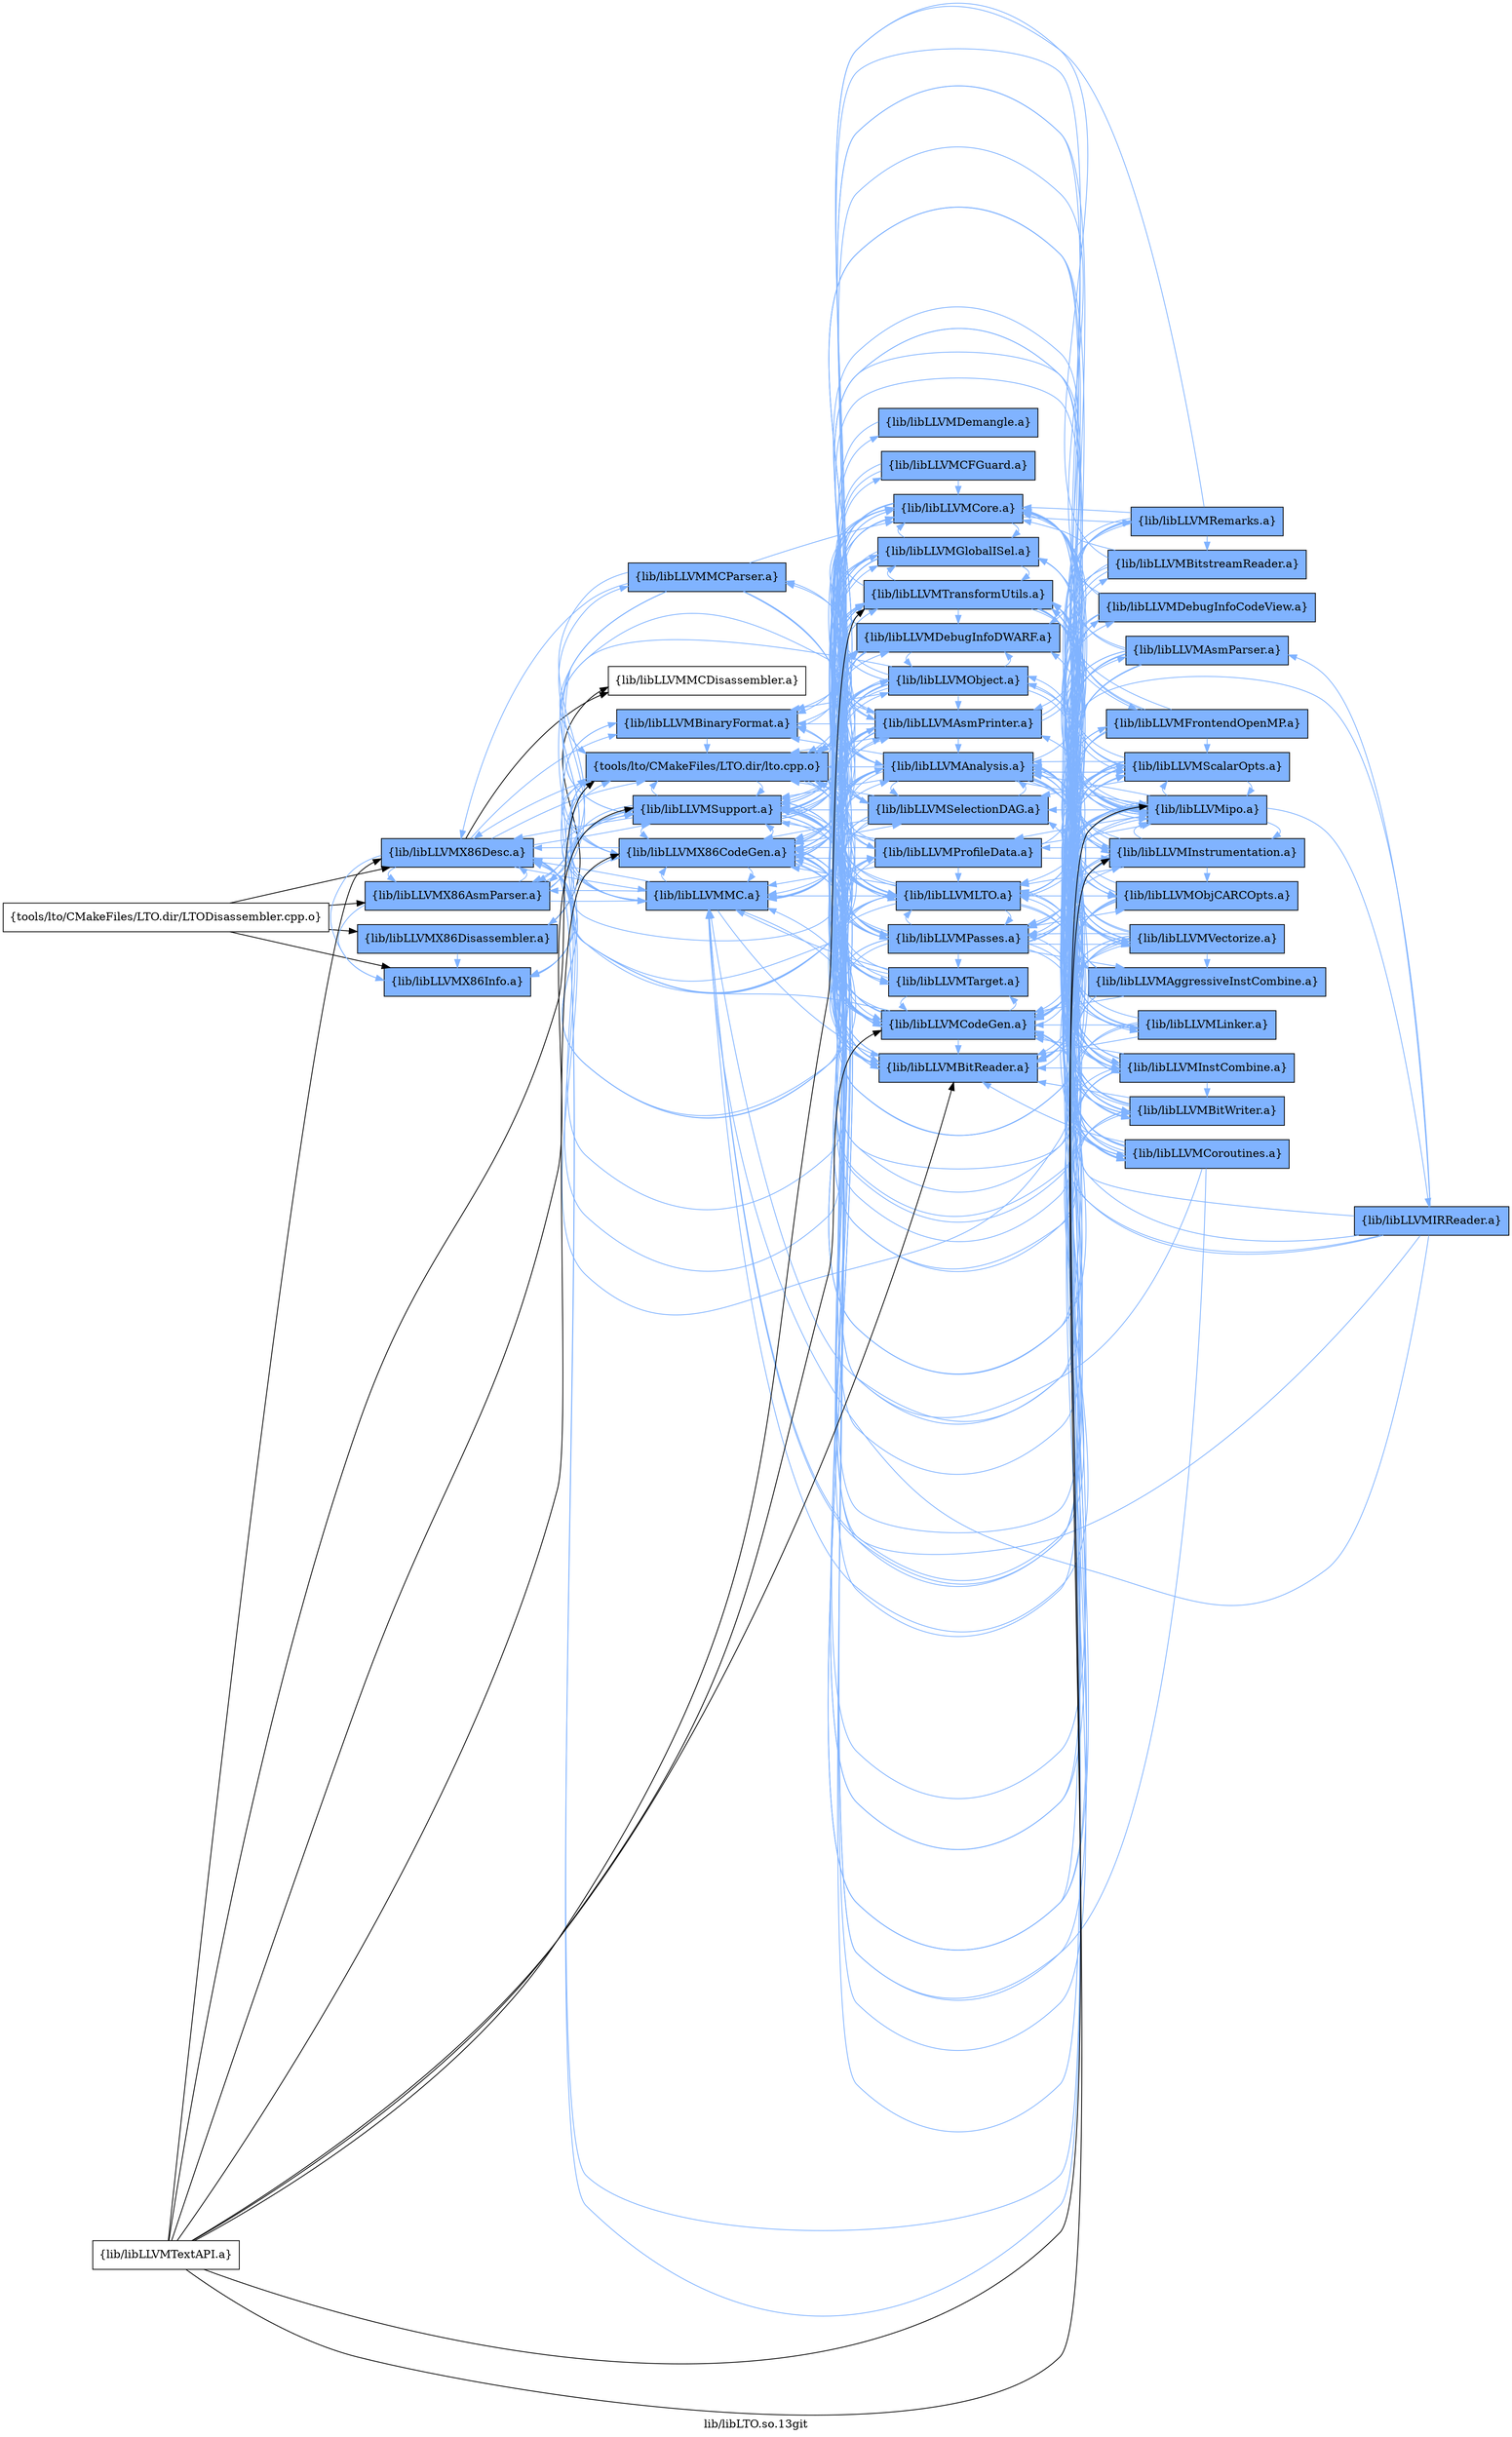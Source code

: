 digraph "lib/libLTO.so.13git" {
	label="lib/libLTO.so.13git";
	rankdir=LR;
	{ rank=same; Node0x5588101597f8;  }
	{ rank=same; Node0x558810164838; Node0x5588101650f8; Node0x558810166048; Node0x558810165af8;  }
	{ rank=same; Node0x558810159b18; Node0x55881013f948; Node0x558810140168; Node0x55881015fbf8; Node0x5588101656e8; Node0x5588101407f8; Node0x55881013e548;  }
	{ rank=same; Node0x55881013ed68; Node0x55881013f2b8; Node0x55881013e408; Node0x55881013e8b8; Node0x5588101417e8; Node0x55881015f1f8; Node0x558810142288; Node0x558810151198; Node0x55881013fe48; Node0x55881014fde8; Node0x558810160c38; Node0x5588101502e8; Node0x558810152188; Node0x5588101636b8; Node0x558810161138; Node0x558810141d38;  }
	{ rank=same; Node0x558810142c38; Node0x55881013e9f8; Node0x558810152908; Node0x55881015c9f8; Node0x5588101547f8; Node0x558810152408; Node0x558810153c18; Node0x558810162cb8; Node0x558810160788; Node0x558810160418; Node0x5588101541b8; Node0x558810152d68; Node0x558810153218; Node0x55881015cfe8; Node0x55881015c4f8;  }

	Node0x5588101597f8 [shape=record,shape=box,group=0,label="{tools/lto/CMakeFiles/LTO.dir/LTODisassembler.cpp.o}"];
	Node0x5588101597f8 -> Node0x558810164838;
	Node0x5588101597f8 -> Node0x5588101650f8;
	Node0x5588101597f8 -> Node0x558810166048;
	Node0x5588101597f8 -> Node0x558810165af8;
	Node0x558810164838 [shape=record,shape=box,group=1,style=filled,fillcolor="0.600000 0.5 1",label="{lib/libLLVMX86AsmParser.a}"];
	Node0x558810164838 -> Node0x558810159b18[color="0.600000 0.5 1"];
	Node0x558810164838 -> Node0x5588101650f8[color="0.600000 0.5 1"];
	Node0x558810164838 -> Node0x558810165af8[color="0.600000 0.5 1"];
	Node0x558810164838 -> Node0x55881013f948[color="0.600000 0.5 1"];
	Node0x558810164838 -> Node0x558810140168[color="0.600000 0.5 1"];
	Node0x558810164838 -> Node0x55881015fbf8[color="0.600000 0.5 1"];
	Node0x5588101650f8 [shape=record,shape=box,group=1,style=filled,fillcolor="0.600000 0.5 1",label="{lib/libLLVMX86Desc.a}"];
	Node0x5588101650f8 -> Node0x558810140168[color="0.600000 0.5 1"];
	Node0x5588101650f8 -> Node0x55881013f948[color="0.600000 0.5 1"];
	Node0x5588101650f8 -> Node0x5588101656e8[color="0.600000 0.5 1"];
	Node0x5588101650f8 -> Node0x558810165af8[color="0.600000 0.5 1"];
	Node0x5588101650f8 -> Node0x5588101407f8;
	Node0x5588101650f8 -> Node0x558810159b18[color="0.600000 0.5 1"];
	Node0x5588101650f8 -> Node0x558810164838[color="0.600000 0.5 1"];
	Node0x5588101650f8 -> Node0x55881013e548[color="0.600000 0.5 1"];
	Node0x558810166048 [shape=record,shape=box,group=1,style=filled,fillcolor="0.600000 0.5 1",label="{lib/libLLVMX86Disassembler.a}"];
	Node0x558810166048 -> Node0x558810165af8[color="0.600000 0.5 1"];
	Node0x558810166048 -> Node0x5588101407f8;
	Node0x558810166048 -> Node0x55881013f948[color="0.600000 0.5 1"];
	Node0x558810165af8 [shape=record,shape=box,group=1,style=filled,fillcolor="0.600000 0.5 1",label="{lib/libLLVMX86Info.a}"];
	Node0x558810165af8 -> Node0x55881013f948[color="0.600000 0.5 1"];
	Node0x558810159b18 [shape=record,shape=box,group=1,style=filled,fillcolor="0.600000 0.5 1",label="{tools/lto/CMakeFiles/LTO.dir/lto.cpp.o}"];
	Node0x558810159b18 -> Node0x558810164838[color="0.600000 0.5 1"];
	Node0x558810159b18 -> Node0x5588101656e8[color="0.600000 0.5 1"];
	Node0x558810159b18 -> Node0x5588101650f8[color="0.600000 0.5 1"];
	Node0x558810159b18 -> Node0x558810166048[color="0.600000 0.5 1"];
	Node0x558810159b18 -> Node0x558810165af8[color="0.600000 0.5 1"];
	Node0x558810159b18 -> Node0x55881013ed68[color="0.600000 0.5 1"];
	Node0x558810159b18 -> Node0x55881013f2b8[color="0.600000 0.5 1"];
	Node0x558810159b18 -> Node0x55881013f948[color="0.600000 0.5 1"];
	Node0x558810159b18 -> Node0x55881013e408[color="0.600000 0.5 1"];
	Node0x558810159b18 -> Node0x55881013e8b8[color="0.600000 0.5 1"];
	Node0x558810159b18 -> Node0x558810140168[color="0.600000 0.5 1"];
	Node0x5588101656e8 [shape=record,shape=box,group=1,style=filled,fillcolor="0.600000 0.5 1",label="{lib/libLLVMX86CodeGen.a}"];
	Node0x5588101656e8 -> Node0x5588101650f8[color="0.600000 0.5 1"];
	Node0x5588101656e8 -> Node0x558810165af8[color="0.600000 0.5 1"];
	Node0x5588101656e8 -> Node0x55881013e408[color="0.600000 0.5 1"];
	Node0x5588101656e8 -> Node0x55881013f2b8[color="0.600000 0.5 1"];
	Node0x5588101656e8 -> Node0x5588101417e8[color="0.600000 0.5 1"];
	Node0x5588101656e8 -> Node0x558810140168[color="0.600000 0.5 1"];
	Node0x5588101656e8 -> Node0x55881013f948[color="0.600000 0.5 1"];
	Node0x5588101656e8 -> Node0x558810159b18[color="0.600000 0.5 1"];
	Node0x5588101656e8 -> Node0x55881013fe48[color="0.600000 0.5 1"];
	Node0x5588101656e8 -> Node0x55881014fde8[color="0.600000 0.5 1"];
	Node0x5588101656e8 -> Node0x558810160c38[color="0.600000 0.5 1"];
	Node0x5588101656e8 -> Node0x5588101502e8[color="0.600000 0.5 1"];
	Node0x5588101656e8 -> Node0x558810152188[color="0.600000 0.5 1"];
	Node0x5588101656e8 -> Node0x5588101636b8[color="0.600000 0.5 1"];
	Node0x5588101656e8 -> Node0x558810161138[color="0.600000 0.5 1"];
	Node0x55881013ed68 [shape=record,shape=box,group=1,style=filled,fillcolor="0.600000 0.5 1",label="{lib/libLLVMBitReader.a}"];
	Node0x55881013ed68 -> Node0x558810159b18[color="0.600000 0.5 1"];
	Node0x55881013ed68 -> Node0x5588101656e8[color="0.600000 0.5 1"];
	Node0x55881013ed68 -> Node0x55881013f2b8[color="0.600000 0.5 1"];
	Node0x55881013ed68 -> Node0x55881013f948[color="0.600000 0.5 1"];
	Node0x55881013ed68 -> Node0x558810142c38[color="0.600000 0.5 1"];
	Node0x55881013f2b8 [shape=record,shape=box,group=1,style=filled,fillcolor="0.600000 0.5 1",label="{lib/libLLVMCore.a}"];
	Node0x55881013f2b8 -> Node0x5588101656e8[color="0.600000 0.5 1"];
	Node0x55881013f2b8 -> Node0x5588101650f8[color="0.600000 0.5 1"];
	Node0x55881013f2b8 -> Node0x55881013f948[color="0.600000 0.5 1"];
	Node0x55881013f2b8 -> Node0x55881013e548[color="0.600000 0.5 1"];
	Node0x55881013f2b8 -> Node0x558810159b18[color="0.600000 0.5 1"];
	Node0x55881013f2b8 -> Node0x55881013ed68[color="0.600000 0.5 1"];
	Node0x55881013f2b8 -> Node0x55881013e9f8[color="0.600000 0.5 1"];
	Node0x55881013f2b8 -> Node0x5588101502e8[color="0.600000 0.5 1"];
	Node0x55881013f948 [shape=record,shape=box,group=1,style=filled,fillcolor="0.600000 0.5 1",label="{lib/libLLVMSupport.a}"];
	Node0x55881013f948 -> Node0x558810159b18[color="0.600000 0.5 1"];
	Node0x55881013f948 -> Node0x5588101656e8[color="0.600000 0.5 1"];
	Node0x55881013f948 -> Node0x55881013ed68[color="0.600000 0.5 1"];
	Node0x55881013f948 -> Node0x55881013f2b8[color="0.600000 0.5 1"];
	Node0x55881013f948 -> Node0x55881013e8b8[color="0.600000 0.5 1"];
	Node0x55881013f948 -> Node0x55881013e408[color="0.600000 0.5 1"];
	Node0x55881013f948 -> Node0x558810140168[color="0.600000 0.5 1"];
	Node0x55881013f948 -> Node0x5588101650f8[color="0.600000 0.5 1"];
	Node0x55881013f948 -> Node0x5588101417e8[color="0.600000 0.5 1"];
	Node0x55881013f948 -> Node0x55881015f1f8[color="0.600000 0.5 1"];
	Node0x55881013f948 -> Node0x558810142288[color="0.600000 0.5 1"];
	Node0x55881013e408 [shape=record,shape=box,group=1,style=filled,fillcolor="0.600000 0.5 1",label="{lib/libLLVMCodeGen.a}"];
	Node0x55881013e408 -> Node0x5588101656e8[color="0.600000 0.5 1"];
	Node0x55881013e408 -> Node0x55881013f2b8[color="0.600000 0.5 1"];
	Node0x55881013e408 -> Node0x55881013f948[color="0.600000 0.5 1"];
	Node0x55881013e408 -> Node0x558810160c38[color="0.600000 0.5 1"];
	Node0x55881013e408 -> Node0x558810140168[color="0.600000 0.5 1"];
	Node0x55881013e408 -> Node0x558810159b18[color="0.600000 0.5 1"];
	Node0x55881013e408 -> Node0x55881013ed68[color="0.600000 0.5 1"];
	Node0x55881013e408 -> Node0x558810161138[color="0.600000 0.5 1"];
	Node0x55881013e408 -> Node0x5588101650f8[color="0.600000 0.5 1"];
	Node0x55881013e408 -> Node0x55881013fe48[color="0.600000 0.5 1"];
	Node0x55881013e408 -> Node0x5588101636b8[color="0.600000 0.5 1"];
	Node0x55881013e408 -> Node0x558810152908[color="0.600000 0.5 1"];
	Node0x55881013e408 -> Node0x5588101417e8[color="0.600000 0.5 1"];
	Node0x55881013e8b8 [shape=record,shape=box,group=1,style=filled,fillcolor="0.600000 0.5 1",label="{lib/libLLVMLTO.a}"];
	Node0x55881013e8b8 -> Node0x558810159b18[color="0.600000 0.5 1"];
	Node0x55881013e8b8 -> Node0x5588101656e8[color="0.600000 0.5 1"];
	Node0x55881013e8b8 -> Node0x5588101650f8[color="0.600000 0.5 1"];
	Node0x55881013e8b8 -> Node0x55881013ed68[color="0.600000 0.5 1"];
	Node0x55881013e8b8 -> Node0x55881013f2b8[color="0.600000 0.5 1"];
	Node0x55881013e8b8 -> Node0x55881013f948[color="0.600000 0.5 1"];
	Node0x55881013e8b8 -> Node0x55881013e408[color="0.600000 0.5 1"];
	Node0x55881013e8b8 -> Node0x55881015c9f8[color="0.600000 0.5 1"];
	Node0x55881013e8b8 -> Node0x5588101547f8[color="0.600000 0.5 1"];
	Node0x55881013e8b8 -> Node0x558810152408[color="0.600000 0.5 1"];
	Node0x55881013e8b8 -> Node0x558810160c38[color="0.600000 0.5 1"];
	Node0x55881013e8b8 -> Node0x55881015f1f8[color="0.600000 0.5 1"];
	Node0x55881013e8b8 -> Node0x558810140168[color="0.600000 0.5 1"];
	Node0x55881013e8b8 -> Node0x55881013fe48[color="0.600000 0.5 1"];
	Node0x55881013e8b8 -> Node0x558810151198[color="0.600000 0.5 1"];
	Node0x55881013e8b8 -> Node0x558810161138[color="0.600000 0.5 1"];
	Node0x55881013e8b8 -> Node0x55881013e548[color="0.600000 0.5 1"];
	Node0x55881013e8b8 -> Node0x558810153c18[color="0.600000 0.5 1"];
	Node0x558810140168 [shape=record,shape=box,group=1,style=filled,fillcolor="0.600000 0.5 1",label="{lib/libLLVMMC.a}"];
	Node0x558810140168 -> Node0x5588101650f8[color="0.600000 0.5 1"];
	Node0x558810140168 -> Node0x55881013f948[color="0.600000 0.5 1"];
	Node0x558810140168 -> Node0x558810159b18[color="0.600000 0.5 1"];
	Node0x558810140168 -> Node0x55881013ed68[color="0.600000 0.5 1"];
	Node0x558810140168 -> Node0x55881013e408[color="0.600000 0.5 1"];
	Node0x558810140168 -> Node0x55881013f2b8[color="0.600000 0.5 1"];
	Node0x558810140168 -> Node0x558810164838[color="0.600000 0.5 1"];
	Node0x558810140168 -> Node0x5588101656e8[color="0.600000 0.5 1"];
	Node0x558810140168 -> Node0x55881013e548[color="0.600000 0.5 1"];
	Node0x55881015fbf8 [shape=record,shape=box,group=1,style=filled,fillcolor="0.600000 0.5 1",label="{lib/libLLVMMCParser.a}"];
	Node0x55881015fbf8 -> Node0x558810159b18[color="0.600000 0.5 1"];
	Node0x55881015fbf8 -> Node0x558810164838[color="0.600000 0.5 1"];
	Node0x55881015fbf8 -> Node0x5588101656e8[color="0.600000 0.5 1"];
	Node0x55881015fbf8 -> Node0x5588101650f8[color="0.600000 0.5 1"];
	Node0x55881015fbf8 -> Node0x55881013ed68[color="0.600000 0.5 1"];
	Node0x55881015fbf8 -> Node0x55881013f948[color="0.600000 0.5 1"];
	Node0x55881015fbf8 -> Node0x55881013e408[color="0.600000 0.5 1"];
	Node0x55881015fbf8 -> Node0x55881013e8b8[color="0.600000 0.5 1"];
	Node0x55881015fbf8 -> Node0x558810140168[color="0.600000 0.5 1"];
	Node0x55881015fbf8 -> Node0x558810151198[color="0.600000 0.5 1"];
	Node0x55881015fbf8 -> Node0x55881013f2b8[color="0.600000 0.5 1"];
	Node0x5588101417e8 [shape=record,shape=box,group=1,style=filled,fillcolor="0.600000 0.5 1",label="{lib/libLLVMAsmPrinter.a}"];
	Node0x5588101417e8 -> Node0x558810159b18[color="0.600000 0.5 1"];
	Node0x5588101417e8 -> Node0x5588101656e8[color="0.600000 0.5 1"];
	Node0x5588101417e8 -> Node0x5588101650f8[color="0.600000 0.5 1"];
	Node0x5588101417e8 -> Node0x55881013ed68[color="0.600000 0.5 1"];
	Node0x5588101417e8 -> Node0x55881013f2b8[color="0.600000 0.5 1"];
	Node0x5588101417e8 -> Node0x55881013e408[color="0.600000 0.5 1"];
	Node0x5588101417e8 -> Node0x55881013f948[color="0.600000 0.5 1"];
	Node0x5588101417e8 -> Node0x55881013e8b8[color="0.600000 0.5 1"];
	Node0x5588101417e8 -> Node0x558810140168[color="0.600000 0.5 1"];
	Node0x5588101417e8 -> Node0x55881013fe48[color="0.600000 0.5 1"];
	Node0x5588101417e8 -> Node0x558810160c38[color="0.600000 0.5 1"];
	Node0x5588101417e8 -> Node0x55881013e548[color="0.600000 0.5 1"];
	Node0x5588101417e8 -> Node0x55881013e9f8[color="0.600000 0.5 1"];
	Node0x5588101417e8 -> Node0x558810164838[color="0.600000 0.5 1"];
	Node0x5588101417e8 -> Node0x55881015fbf8[color="0.600000 0.5 1"];
	Node0x5588101417e8 -> Node0x558810141d38[color="0.600000 0.5 1"];
	Node0x5588101417e8 -> Node0x558810162cb8[color="0.600000 0.5 1"];
	Node0x55881013fe48 [shape=record,shape=box,group=1,style=filled,fillcolor="0.600000 0.5 1",label="{lib/libLLVMTarget.a}"];
	Node0x55881013fe48 -> Node0x5588101656e8[color="0.600000 0.5 1"];
	Node0x55881013fe48 -> Node0x55881013f2b8[color="0.600000 0.5 1"];
	Node0x55881013fe48 -> Node0x55881013f948[color="0.600000 0.5 1"];
	Node0x55881013fe48 -> Node0x55881013e408[color="0.600000 0.5 1"];
	Node0x55881013fe48 -> Node0x558810140168[color="0.600000 0.5 1"];
	Node0x55881013fe48 -> Node0x55881013e8b8[color="0.600000 0.5 1"];
	Node0x55881013fe48 -> Node0x558810160c38[color="0.600000 0.5 1"];
	Node0x55881014fde8 [shape=record,shape=box,group=1,style=filled,fillcolor="0.600000 0.5 1",label="{lib/libLLVMSelectionDAG.a}"];
	Node0x55881014fde8 -> Node0x558810159b18[color="0.600000 0.5 1"];
	Node0x55881014fde8 -> Node0x5588101656e8[color="0.600000 0.5 1"];
	Node0x55881014fde8 -> Node0x55881013f2b8[color="0.600000 0.5 1"];
	Node0x55881014fde8 -> Node0x55881013e408[color="0.600000 0.5 1"];
	Node0x55881014fde8 -> Node0x55881013f948[color="0.600000 0.5 1"];
	Node0x55881014fde8 -> Node0x558810160c38[color="0.600000 0.5 1"];
	Node0x55881014fde8 -> Node0x558810140168[color="0.600000 0.5 1"];
	Node0x55881014fde8 -> Node0x55881013ed68[color="0.600000 0.5 1"];
	Node0x55881014fde8 -> Node0x55881013fe48[color="0.600000 0.5 1"];
	Node0x55881014fde8 -> Node0x558810141d38[color="0.600000 0.5 1"];
	Node0x55881014fde8 -> Node0x5588101502e8[color="0.600000 0.5 1"];
	Node0x55881014fde8 -> Node0x558810161138[color="0.600000 0.5 1"];
	Node0x55881014fde8 -> Node0x5588101650f8[color="0.600000 0.5 1"];
	Node0x558810160c38 [shape=record,shape=box,group=1,style=filled,fillcolor="0.600000 0.5 1",label="{lib/libLLVMAnalysis.a}"];
	Node0x558810160c38 -> Node0x558810159b18[color="0.600000 0.5 1"];
	Node0x558810160c38 -> Node0x5588101656e8[color="0.600000 0.5 1"];
	Node0x558810160c38 -> Node0x55881013f2b8[color="0.600000 0.5 1"];
	Node0x558810160c38 -> Node0x55881013f948[color="0.600000 0.5 1"];
	Node0x558810160c38 -> Node0x558810151198[color="0.600000 0.5 1"];
	Node0x558810160c38 -> Node0x558810152908[color="0.600000 0.5 1"];
	Node0x558810160c38 -> Node0x5588101650f8[color="0.600000 0.5 1"];
	Node0x558810160c38 -> Node0x55881013ed68[color="0.600000 0.5 1"];
	Node0x558810160c38 -> Node0x55881013e408[color="0.600000 0.5 1"];
	Node0x558810160c38 -> Node0x5588101547f8[color="0.600000 0.5 1"];
	Node0x558810160c38 -> Node0x5588101502e8[color="0.600000 0.5 1"];
	Node0x558810160c38 -> Node0x558810160418[color="0.600000 0.5 1"];
	Node0x558810160c38 -> Node0x55881013e8b8[color="0.600000 0.5 1"];
	Node0x558810160c38 -> Node0x558810141d38[color="0.600000 0.5 1"];
	Node0x558810160c38 -> Node0x5588101541b8[color="0.600000 0.5 1"];
	Node0x558810160c38 -> Node0x55881014fde8[color="0.600000 0.5 1"];
	Node0x558810160c38 -> Node0x558810153218[color="0.600000 0.5 1"];
	Node0x558810160c38 -> Node0x558810160788[color="0.600000 0.5 1"];
	Node0x558810160c38 -> Node0x5588101636b8[color="0.600000 0.5 1"];
	Node0x558810160c38 -> Node0x558810161138[color="0.600000 0.5 1"];
	Node0x558810160c38 -> Node0x55881013e548[color="0.600000 0.5 1"];
	Node0x558810160c38 -> Node0x55881015cfe8[color="0.600000 0.5 1"];
	Node0x558810160c38 -> Node0x55881015f1f8[color="0.600000 0.5 1"];
	Node0x558810160c38 -> Node0x558810153c18[color="0.600000 0.5 1"];
	Node0x5588101502e8 [shape=record,shape=box,group=1,style=filled,fillcolor="0.600000 0.5 1",label="{lib/libLLVMGlobalISel.a}"];
	Node0x5588101502e8 -> Node0x5588101656e8[color="0.600000 0.5 1"];
	Node0x5588101502e8 -> Node0x55881013e408[color="0.600000 0.5 1"];
	Node0x5588101502e8 -> Node0x55881013f2b8[color="0.600000 0.5 1"];
	Node0x5588101502e8 -> Node0x55881013f948[color="0.600000 0.5 1"];
	Node0x5588101502e8 -> Node0x558810159b18[color="0.600000 0.5 1"];
	Node0x5588101502e8 -> Node0x558810140168[color="0.600000 0.5 1"];
	Node0x5588101502e8 -> Node0x55881013fe48[color="0.600000 0.5 1"];
	Node0x5588101502e8 -> Node0x55881014fde8[color="0.600000 0.5 1"];
	Node0x5588101502e8 -> Node0x558810160c38[color="0.600000 0.5 1"];
	Node0x5588101502e8 -> Node0x558810161138[color="0.600000 0.5 1"];
	Node0x558810152188 [shape=record,shape=box,group=1,style=filled,fillcolor="0.600000 0.5 1",label="{lib/libLLVMCFGuard.a}"];
	Node0x558810152188 -> Node0x5588101656e8[color="0.600000 0.5 1"];
	Node0x558810152188 -> Node0x55881013f2b8[color="0.600000 0.5 1"];
	Node0x558810152188 -> Node0x55881013f948[color="0.600000 0.5 1"];
	Node0x5588101636b8 [shape=record,shape=box,group=1,style=filled,fillcolor="0.600000 0.5 1",label="{lib/libLLVMProfileData.a}"];
	Node0x5588101636b8 -> Node0x558810159b18[color="0.600000 0.5 1"];
	Node0x5588101636b8 -> Node0x5588101656e8[color="0.600000 0.5 1"];
	Node0x5588101636b8 -> Node0x55881013ed68[color="0.600000 0.5 1"];
	Node0x5588101636b8 -> Node0x55881013f2b8[color="0.600000 0.5 1"];
	Node0x5588101636b8 -> Node0x55881013e408[color="0.600000 0.5 1"];
	Node0x5588101636b8 -> Node0x55881013f948[color="0.600000 0.5 1"];
	Node0x5588101636b8 -> Node0x558810160418[color="0.600000 0.5 1"];
	Node0x5588101636b8 -> Node0x5588101547f8[color="0.600000 0.5 1"];
	Node0x5588101636b8 -> Node0x5588101650f8[color="0.600000 0.5 1"];
	Node0x5588101636b8 -> Node0x558810160c38[color="0.600000 0.5 1"];
	Node0x5588101636b8 -> Node0x55881013e8b8[color="0.600000 0.5 1"];
	Node0x5588101636b8 -> Node0x558810140168[color="0.600000 0.5 1"];
	Node0x5588101636b8 -> Node0x558810162cb8[color="0.600000 0.5 1"];
	Node0x558810161138 [shape=record,shape=box,group=1,style=filled,fillcolor="0.600000 0.5 1",label="{lib/libLLVMTransformUtils.a}"];
	Node0x558810161138 -> Node0x558810159b18[color="0.600000 0.5 1"];
	Node0x558810161138 -> Node0x5588101656e8[color="0.600000 0.5 1"];
	Node0x558810161138 -> Node0x55881013f2b8[color="0.600000 0.5 1"];
	Node0x558810161138 -> Node0x55881013f948[color="0.600000 0.5 1"];
	Node0x558810161138 -> Node0x55881013ed68[color="0.600000 0.5 1"];
	Node0x558810161138 -> Node0x55881013e408[color="0.600000 0.5 1"];
	Node0x558810161138 -> Node0x558810141d38[color="0.600000 0.5 1"];
	Node0x558810161138 -> Node0x55881014fde8[color="0.600000 0.5 1"];
	Node0x558810161138 -> Node0x5588101547f8[color="0.600000 0.5 1"];
	Node0x558810161138 -> Node0x558810160c38[color="0.600000 0.5 1"];
	Node0x558810161138 -> Node0x5588101502e8[color="0.600000 0.5 1"];
	Node0x558810161138 -> Node0x558810151198[color="0.600000 0.5 1"];
	Node0x558810161138 -> Node0x558810152908[color="0.600000 0.5 1"];
	Node0x558810161138 -> Node0x55881013e8b8[color="0.600000 0.5 1"];
	Node0x558810161138 -> Node0x5588101650f8[color="0.600000 0.5 1"];
	Node0x558810161138 -> Node0x5588101541b8[color="0.600000 0.5 1"];
	Node0x558810161138 -> Node0x5588101417e8[color="0.600000 0.5 1"];
	Node0x558810161138 -> Node0x558810153218[color="0.600000 0.5 1"];
	Node0x558810161138 -> Node0x558810160788[color="0.600000 0.5 1"];
	Node0x558810161138 -> Node0x558810152408[color="0.600000 0.5 1"];
	Node0x558810161138 -> Node0x558810160418[color="0.600000 0.5 1"];
	Node0x558810161138 -> Node0x55881015c4f8[color="0.600000 0.5 1"];
	Node0x5588101407f8 [shape=record,shape=box,group=0,label="{lib/libLLVMMCDisassembler.a}"];
	Node0x55881013e548 [shape=record,shape=box,group=1,style=filled,fillcolor="0.600000 0.5 1",label="{lib/libLLVMBinaryFormat.a}"];
	Node0x55881013e548 -> Node0x55881013f2b8[color="0.600000 0.5 1"];
	Node0x55881013e548 -> Node0x55881013f948[color="0.600000 0.5 1"];
	Node0x55881013e548 -> Node0x558810141d38[color="0.600000 0.5 1"];
	Node0x55881013e548 -> Node0x558810159b18[color="0.600000 0.5 1"];
	Node0x558810142c38 [shape=record,shape=box,group=1,style=filled,fillcolor="0.600000 0.5 1",label="{lib/libLLVMBitstreamReader.a}"];
	Node0x558810142c38 -> Node0x558810159b18[color="0.600000 0.5 1"];
	Node0x558810142c38 -> Node0x55881013ed68[color="0.600000 0.5 1"];
	Node0x558810142c38 -> Node0x55881013f2b8[color="0.600000 0.5 1"];
	Node0x558810142c38 -> Node0x55881013f948[color="0.600000 0.5 1"];
	Node0x558810142c38 -> Node0x558810152408[color="0.600000 0.5 1"];
	Node0x55881013e9f8 [shape=record,shape=box,group=1,style=filled,fillcolor="0.600000 0.5 1",label="{lib/libLLVMRemarks.a}"];
	Node0x55881013e9f8 -> Node0x55881013f948[color="0.600000 0.5 1"];
	Node0x55881013e9f8 -> Node0x55881013e8b8[color="0.600000 0.5 1"];
	Node0x55881013e9f8 -> Node0x55881013ed68[color="0.600000 0.5 1"];
	Node0x55881013e9f8 -> Node0x55881013f2b8[color="0.600000 0.5 1"];
	Node0x55881013e9f8 -> Node0x55881013e408[color="0.600000 0.5 1"];
	Node0x55881013e9f8 -> Node0x558810152408[color="0.600000 0.5 1"];
	Node0x55881013e9f8 -> Node0x558810159b18[color="0.600000 0.5 1"];
	Node0x55881013e9f8 -> Node0x558810141d38[color="0.600000 0.5 1"];
	Node0x55881013e9f8 -> Node0x558810142c38[color="0.600000 0.5 1"];
	Node0x558810152908 [shape=record,shape=box,group=1,style=filled,fillcolor="0.600000 0.5 1",label="{lib/libLLVMScalarOpts.a}"];
	Node0x558810152908 -> Node0x558810159b18[color="0.600000 0.5 1"];
	Node0x558810152908 -> Node0x5588101656e8[color="0.600000 0.5 1"];
	Node0x558810152908 -> Node0x55881013f2b8[color="0.600000 0.5 1"];
	Node0x558810152908 -> Node0x55881013f948[color="0.600000 0.5 1"];
	Node0x558810152908 -> Node0x55881013e408[color="0.600000 0.5 1"];
	Node0x558810152908 -> Node0x5588101547f8[color="0.600000 0.5 1"];
	Node0x558810152908 -> Node0x558810160c38[color="0.600000 0.5 1"];
	Node0x558810152908 -> Node0x558810151198[color="0.600000 0.5 1"];
	Node0x558810152908 -> Node0x558810161138[color="0.600000 0.5 1"];
	Node0x558810152908 -> Node0x55881013ed68[color="0.600000 0.5 1"];
	Node0x558810152908 -> Node0x5588101541b8[color="0.600000 0.5 1"];
	Node0x558810152908 -> Node0x55881014fde8[color="0.600000 0.5 1"];
	Node0x558810152908 -> Node0x5588101650f8[color="0.600000 0.5 1"];
	Node0x558810152908 -> Node0x558810152408[color="0.600000 0.5 1"];
	Node0x558810152908 -> Node0x558810153c18[color="0.600000 0.5 1"];
	Node0x55881015c9f8 [shape=record,shape=box,group=1,style=filled,fillcolor="0.600000 0.5 1",label="{lib/libLLVMLinker.a}"];
	Node0x55881015c9f8 -> Node0x5588101656e8[color="0.600000 0.5 1"];
	Node0x55881015c9f8 -> Node0x55881013ed68[color="0.600000 0.5 1"];
	Node0x55881015c9f8 -> Node0x55881013f2b8[color="0.600000 0.5 1"];
	Node0x55881015c9f8 -> Node0x55881013f948[color="0.600000 0.5 1"];
	Node0x55881015c9f8 -> Node0x55881013e408[color="0.600000 0.5 1"];
	Node0x55881015c9f8 -> Node0x55881013e8b8[color="0.600000 0.5 1"];
	Node0x55881015c9f8 -> Node0x5588101547f8[color="0.600000 0.5 1"];
	Node0x55881015c9f8 -> Node0x558810161138[color="0.600000 0.5 1"];
	Node0x55881015c9f8 -> Node0x55881015f1f8[color="0.600000 0.5 1"];
	Node0x55881015c9f8 -> Node0x558810159b18[color="0.600000 0.5 1"];
	Node0x5588101547f8 [shape=record,shape=box,group=1,style=filled,fillcolor="0.600000 0.5 1",label="{lib/libLLVMipo.a}"];
	Node0x5588101547f8 -> Node0x5588101656e8[color="0.600000 0.5 1"];
	Node0x5588101547f8 -> Node0x55881013f2b8[color="0.600000 0.5 1"];
	Node0x5588101547f8 -> Node0x55881013e408[color="0.600000 0.5 1"];
	Node0x5588101547f8 -> Node0x55881013f948[color="0.600000 0.5 1"];
	Node0x5588101547f8 -> Node0x558810161138[color="0.600000 0.5 1"];
	Node0x5588101547f8 -> Node0x558810160c38[color="0.600000 0.5 1"];
	Node0x5588101547f8 -> Node0x558810141d38[color="0.600000 0.5 1"];
	Node0x5588101547f8 -> Node0x558810159b18[color="0.600000 0.5 1"];
	Node0x5588101547f8 -> Node0x5588101650f8[color="0.600000 0.5 1"];
	Node0x5588101547f8 -> Node0x55881013ed68[color="0.600000 0.5 1"];
	Node0x5588101547f8 -> Node0x55881014fde8[color="0.600000 0.5 1"];
	Node0x5588101547f8 -> Node0x558810151198[color="0.600000 0.5 1"];
	Node0x5588101547f8 -> Node0x5588101541b8[color="0.600000 0.5 1"];
	Node0x5588101547f8 -> Node0x5588101417e8[color="0.600000 0.5 1"];
	Node0x5588101547f8 -> Node0x55881013e8b8[color="0.600000 0.5 1"];
	Node0x5588101547f8 -> Node0x55881015c9f8[color="0.600000 0.5 1"];
	Node0x5588101547f8 -> Node0x55881015d3f8[color="0.600000 0.5 1"];
	Node0x5588101547f8 -> Node0x55881015c4f8[color="0.600000 0.5 1"];
	Node0x5588101547f8 -> Node0x5588101502e8[color="0.600000 0.5 1"];
	Node0x5588101547f8 -> Node0x558810160788[color="0.600000 0.5 1"];
	Node0x5588101547f8 -> Node0x558810160418[color="0.600000 0.5 1"];
	Node0x5588101547f8 -> Node0x558810152908[color="0.600000 0.5 1"];
	Node0x5588101547f8 -> Node0x558810152d68[color="0.600000 0.5 1"];
	Node0x5588101547f8 -> Node0x558810153218[color="0.600000 0.5 1"];
	Node0x5588101547f8 -> Node0x5588101636b8[color="0.600000 0.5 1"];
	Node0x5588101547f8 -> Node0x558810152408[color="0.600000 0.5 1"];
	Node0x558810152408 [shape=record,shape=box,group=1,style=filled,fillcolor="0.600000 0.5 1",label="{lib/libLLVMBitWriter.a}"];
	Node0x558810152408 -> Node0x558810159b18[color="0.600000 0.5 1"];
	Node0x558810152408 -> Node0x5588101656e8[color="0.600000 0.5 1"];
	Node0x558810152408 -> Node0x55881013ed68[color="0.600000 0.5 1"];
	Node0x558810152408 -> Node0x55881013f2b8[color="0.600000 0.5 1"];
	Node0x558810152408 -> Node0x55881013f948[color="0.600000 0.5 1"];
	Node0x558810152408 -> Node0x55881013e408[color="0.600000 0.5 1"];
	Node0x558810152408 -> Node0x55881013e8b8[color="0.600000 0.5 1"];
	Node0x558810152408 -> Node0x558810140168[color="0.600000 0.5 1"];
	Node0x558810152408 -> Node0x558810160c38[color="0.600000 0.5 1"];
	Node0x558810152408 -> Node0x55881015f1f8[color="0.600000 0.5 1"];
	Node0x55881015f1f8 [shape=record,shape=box,group=1,style=filled,fillcolor="0.600000 0.5 1",label="{lib/libLLVMObject.a}"];
	Node0x55881015f1f8 -> Node0x558810159b18[color="0.600000 0.5 1"];
	Node0x55881015f1f8 -> Node0x55881013f948[color="0.600000 0.5 1"];
	Node0x55881015f1f8 -> Node0x55881013e548[color="0.600000 0.5 1"];
	Node0x55881015f1f8 -> Node0x55881013ed68[color="0.600000 0.5 1"];
	Node0x55881015f1f8 -> Node0x55881013e8b8[color="0.600000 0.5 1"];
	Node0x55881015f1f8 -> Node0x55881013f2b8[color="0.600000 0.5 1"];
	Node0x55881015f1f8 -> Node0x558810141d38[color="0.600000 0.5 1"];
	Node0x55881015f1f8 -> Node0x5588101656e8[color="0.600000 0.5 1"];
	Node0x55881015f1f8 -> Node0x558810140168[color="0.600000 0.5 1"];
	Node0x55881015f1f8 -> Node0x558810152408[color="0.600000 0.5 1"];
	Node0x55881015f1f8 -> Node0x5588101650f8[color="0.600000 0.5 1"];
	Node0x55881015f1f8 -> Node0x558810164838[color="0.600000 0.5 1"];
	Node0x55881015f1f8 -> Node0x55881013e408[color="0.600000 0.5 1"];
	Node0x55881015f1f8 -> Node0x55881015fbf8[color="0.600000 0.5 1"];
	Node0x55881015f1f8 -> Node0x5588101547f8[color="0.600000 0.5 1"];
	Node0x55881015f1f8 -> Node0x558810161138[color="0.600000 0.5 1"];
	Node0x55881015f1f8 -> Node0x5588101417e8[color="0.600000 0.5 1"];
	Node0x558810151198 [shape=record,shape=box,group=1,style=filled,fillcolor="0.600000 0.5 1",label="{lib/libLLVMPasses.a}"];
	Node0x558810151198 -> Node0x558810159b18[color="0.600000 0.5 1"];
	Node0x558810151198 -> Node0x5588101656e8[color="0.600000 0.5 1"];
	Node0x558810151198 -> Node0x5588101650f8[color="0.600000 0.5 1"];
	Node0x558810151198 -> Node0x55881013ed68[color="0.600000 0.5 1"];
	Node0x558810151198 -> Node0x55881013f2b8[color="0.600000 0.5 1"];
	Node0x558810151198 -> Node0x55881013f948[color="0.600000 0.5 1"];
	Node0x558810151198 -> Node0x55881013e408[color="0.600000 0.5 1"];
	Node0x558810151198 -> Node0x55881013e8b8[color="0.600000 0.5 1"];
	Node0x558810151198 -> Node0x558810160788[color="0.600000 0.5 1"];
	Node0x558810151198 -> Node0x558810160418[color="0.600000 0.5 1"];
	Node0x558810151198 -> Node0x55881013fe48[color="0.600000 0.5 1"];
	Node0x558810151198 -> Node0x558810141d38[color="0.600000 0.5 1"];
	Node0x558810151198 -> Node0x558810153c18[color="0.600000 0.5 1"];
	Node0x558810151198 -> Node0x5588101541b8[color="0.600000 0.5 1"];
	Node0x558810151198 -> Node0x5588101547f8[color="0.600000 0.5 1"];
	Node0x558810151198 -> Node0x558810152908[color="0.600000 0.5 1"];
	Node0x558810151198 -> Node0x558810152d68[color="0.600000 0.5 1"];
	Node0x558810151198 -> Node0x558810153218[color="0.600000 0.5 1"];
	Node0x558810151198 -> Node0x558810161138[color="0.600000 0.5 1"];
	Node0x558810151198 -> Node0x558810160c38[color="0.600000 0.5 1"];
	Node0x558810153c18 [shape=record,shape=box,group=1,style=filled,fillcolor="0.600000 0.5 1",label="{lib/libLLVMObjCARCOpts.a}"];
	Node0x558810153c18 -> Node0x5588101656e8[color="0.600000 0.5 1"];
	Node0x558810153c18 -> Node0x55881013f2b8[color="0.600000 0.5 1"];
	Node0x558810153c18 -> Node0x55881013f948[color="0.600000 0.5 1"];
	Node0x558810153c18 -> Node0x55881013e408[color="0.600000 0.5 1"];
	Node0x558810153c18 -> Node0x558810161138[color="0.600000 0.5 1"];
	Node0x558810153c18 -> Node0x558810160c38[color="0.600000 0.5 1"];
	Node0x558810153c18 -> Node0x55881013ed68[color="0.600000 0.5 1"];
	Node0x558810141d38 [shape=record,shape=box,group=1,style=filled,fillcolor="0.600000 0.5 1",label="{lib/libLLVMDebugInfoDWARF.a}"];
	Node0x558810141d38 -> Node0x5588101650f8[color="0.600000 0.5 1"];
	Node0x558810141d38 -> Node0x55881013e408[color="0.600000 0.5 1"];
	Node0x558810141d38 -> Node0x558810140168[color="0.600000 0.5 1"];
	Node0x558810141d38 -> Node0x55881013f948[color="0.600000 0.5 1"];
	Node0x558810141d38 -> Node0x55881013e548[color="0.600000 0.5 1"];
	Node0x558810141d38 -> Node0x558810159b18[color="0.600000 0.5 1"];
	Node0x558810141d38 -> Node0x55881013ed68[color="0.600000 0.5 1"];
	Node0x558810141d38 -> Node0x55881013e8b8[color="0.600000 0.5 1"];
	Node0x558810141d38 -> Node0x55881013f2b8[color="0.600000 0.5 1"];
	Node0x558810141d38 -> Node0x55881015f1f8[color="0.600000 0.5 1"];
	Node0x558810141d38 -> Node0x5588101656e8[color="0.600000 0.5 1"];
	Node0x558810141d38 -> Node0x5588101417e8[color="0.600000 0.5 1"];
	Node0x558810162cb8 [shape=record,shape=box,group=1,style=filled,fillcolor="0.600000 0.5 1",label="{lib/libLLVMDebugInfoCodeView.a}"];
	Node0x558810162cb8 -> Node0x558810159b18[color="0.600000 0.5 1"];
	Node0x558810162cb8 -> Node0x55881013ed68[color="0.600000 0.5 1"];
	Node0x558810162cb8 -> Node0x55881013f948[color="0.600000 0.5 1"];
	Node0x558810162cb8 -> Node0x5588101417e8[color="0.600000 0.5 1"];
	Node0x558810162cb8 -> Node0x5588101547f8[color="0.600000 0.5 1"];
	Node0x558810162cb8 -> Node0x5588101656e8[color="0.600000 0.5 1"];
	Node0x558810162cb8 -> Node0x55881013e8b8[color="0.600000 0.5 1"];
	Node0x558810162cb8 -> Node0x55881013f2b8[color="0.600000 0.5 1"];
	Node0x558810160788 [shape=record,shape=box,group=1,style=filled,fillcolor="0.600000 0.5 1",label="{lib/libLLVMVectorize.a}"];
	Node0x558810160788 -> Node0x5588101656e8[color="0.600000 0.5 1"];
	Node0x558810160788 -> Node0x55881013f2b8[color="0.600000 0.5 1"];
	Node0x558810160788 -> Node0x55881013f948[color="0.600000 0.5 1"];
	Node0x558810160788 -> Node0x5588101502e8[color="0.600000 0.5 1"];
	Node0x558810160788 -> Node0x558810151198[color="0.600000 0.5 1"];
	Node0x558810160788 -> Node0x5588101541b8[color="0.600000 0.5 1"];
	Node0x558810160788 -> Node0x558810152908[color="0.600000 0.5 1"];
	Node0x558810160788 -> Node0x558810161138[color="0.600000 0.5 1"];
	Node0x558810160788 -> Node0x558810160c38[color="0.600000 0.5 1"];
	Node0x558810160788 -> Node0x558810159b18[color="0.600000 0.5 1"];
	Node0x558810160788 -> Node0x55881013ed68[color="0.600000 0.5 1"];
	Node0x558810160788 -> Node0x55881013e408[color="0.600000 0.5 1"];
	Node0x558810160788 -> Node0x5588101547f8[color="0.600000 0.5 1"];
	Node0x558810160788 -> Node0x558810152d68[color="0.600000 0.5 1"];
	Node0x558810160788 -> Node0x558810153218[color="0.600000 0.5 1"];
	Node0x558810160418 [shape=record,shape=box,group=1,style=filled,fillcolor="0.600000 0.5 1",label="{lib/libLLVMInstrumentation.a}"];
	Node0x558810160418 -> Node0x558810159b18[color="0.600000 0.5 1"];
	Node0x558810160418 -> Node0x5588101656e8[color="0.600000 0.5 1"];
	Node0x558810160418 -> Node0x55881013ed68[color="0.600000 0.5 1"];
	Node0x558810160418 -> Node0x55881013f2b8[color="0.600000 0.5 1"];
	Node0x558810160418 -> Node0x55881013f948[color="0.600000 0.5 1"];
	Node0x558810160418 -> Node0x55881013e408[color="0.600000 0.5 1"];
	Node0x558810160418 -> Node0x558810140168[color="0.600000 0.5 1"];
	Node0x558810160418 -> Node0x55881015c4f8[color="0.600000 0.5 1"];
	Node0x558810160418 -> Node0x558810161138[color="0.600000 0.5 1"];
	Node0x558810160418 -> Node0x558810160c38[color="0.600000 0.5 1"];
	Node0x558810160418 -> Node0x5588101547f8[color="0.600000 0.5 1"];
	Node0x558810160418 -> Node0x5588101636b8[color="0.600000 0.5 1"];
	Node0x558810160418 -> Node0x5588101650f8[color="0.600000 0.5 1"];
	Node0x558810160418 -> Node0x55881013e8b8[color="0.600000 0.5 1"];
	Node0x558810160418 -> Node0x558810160788[color="0.600000 0.5 1"];
	Node0x558810160418 -> Node0x558810152908[color="0.600000 0.5 1"];
	Node0x558810160418 -> Node0x558810153218[color="0.600000 0.5 1"];
	Node0x558810160418 -> Node0x5588101541b8[color="0.600000 0.5 1"];
	Node0x558810160418 -> Node0x558810151198[color="0.600000 0.5 1"];
	Node0x558810160418 -> Node0x558810153c18[color="0.600000 0.5 1"];
	Node0x5588101541b8 [shape=record,shape=box,group=1,style=filled,fillcolor="0.600000 0.5 1",label="{lib/libLLVMCoroutines.a}"];
	Node0x5588101541b8 -> Node0x5588101656e8[color="0.600000 0.5 1"];
	Node0x5588101541b8 -> Node0x55881013f2b8[color="0.600000 0.5 1"];
	Node0x5588101541b8 -> Node0x55881013f948[color="0.600000 0.5 1"];
	Node0x5588101541b8 -> Node0x558810152908[color="0.600000 0.5 1"];
	Node0x5588101541b8 -> Node0x5588101547f8[color="0.600000 0.5 1"];
	Node0x5588101541b8 -> Node0x558810161138[color="0.600000 0.5 1"];
	Node0x5588101541b8 -> Node0x558810160c38[color="0.600000 0.5 1"];
	Node0x5588101541b8 -> Node0x55881013e408[color="0.600000 0.5 1"];
	Node0x5588101541b8 -> Node0x558810159b18[color="0.600000 0.5 1"];
	Node0x5588101541b8 -> Node0x55881013ed68[color="0.600000 0.5 1"];
	Node0x5588101541b8 -> Node0x558810151198[color="0.600000 0.5 1"];
	Node0x558810152d68 [shape=record,shape=box,group=1,style=filled,fillcolor="0.600000 0.5 1",label="{lib/libLLVMAggressiveInstCombine.a}"];
	Node0x558810152d68 -> Node0x5588101656e8[color="0.600000 0.5 1"];
	Node0x558810152d68 -> Node0x55881013f2b8[color="0.600000 0.5 1"];
	Node0x558810152d68 -> Node0x55881013e408[color="0.600000 0.5 1"];
	Node0x558810152d68 -> Node0x55881013f948[color="0.600000 0.5 1"];
	Node0x558810152d68 -> Node0x558810161138[color="0.600000 0.5 1"];
	Node0x558810152d68 -> Node0x558810160c38[color="0.600000 0.5 1"];
	Node0x558810153218 [shape=record,shape=box,group=1,style=filled,fillcolor="0.600000 0.5 1",label="{lib/libLLVMInstCombine.a}"];
	Node0x558810153218 -> Node0x558810159b18[color="0.600000 0.5 1"];
	Node0x558810153218 -> Node0x5588101656e8[color="0.600000 0.5 1"];
	Node0x558810153218 -> Node0x55881013ed68[color="0.600000 0.5 1"];
	Node0x558810153218 -> Node0x55881013f2b8[color="0.600000 0.5 1"];
	Node0x558810153218 -> Node0x55881013f948[color="0.600000 0.5 1"];
	Node0x558810153218 -> Node0x55881013e408[color="0.600000 0.5 1"];
	Node0x558810153218 -> Node0x55881014fde8[color="0.600000 0.5 1"];
	Node0x558810153218 -> Node0x5588101541b8[color="0.600000 0.5 1"];
	Node0x558810153218 -> Node0x558810152908[color="0.600000 0.5 1"];
	Node0x558810153218 -> Node0x558810161138[color="0.600000 0.5 1"];
	Node0x558810153218 -> Node0x558810160c38[color="0.600000 0.5 1"];
	Node0x558810153218 -> Node0x5588101502e8[color="0.600000 0.5 1"];
	Node0x558810153218 -> Node0x5588101547f8[color="0.600000 0.5 1"];
	Node0x558810153218 -> Node0x558810152408[color="0.600000 0.5 1"];
	Node0x558810153218 -> Node0x558810140168[color="0.600000 0.5 1"];
	Node0x55881015d3f8 [shape=record,shape=box,group=1,style=filled,fillcolor="0.600000 0.5 1",label="{lib/libLLVMIRReader.a}"];
	Node0x55881015d3f8 -> Node0x558810159b18[color="0.600000 0.5 1"];
	Node0x55881015d3f8 -> Node0x55881013ed68[color="0.600000 0.5 1"];
	Node0x55881015d3f8 -> Node0x55881013f2b8[color="0.600000 0.5 1"];
	Node0x55881015d3f8 -> Node0x55881013f948[color="0.600000 0.5 1"];
	Node0x55881015d3f8 -> Node0x55881013e408[color="0.600000 0.5 1"];
	Node0x55881015d3f8 -> Node0x55881013e8b8[color="0.600000 0.5 1"];
	Node0x55881015d3f8 -> Node0x558810140168[color="0.600000 0.5 1"];
	Node0x55881015d3f8 -> Node0x55881015cfe8[color="0.600000 0.5 1"];
	Node0x55881015c4f8 [shape=record,shape=box,group=1,style=filled,fillcolor="0.600000 0.5 1",label="{lib/libLLVMFrontendOpenMP.a}"];
	Node0x55881015c4f8 -> Node0x558810159b18[color="0.600000 0.5 1"];
	Node0x55881015c4f8 -> Node0x5588101656e8[color="0.600000 0.5 1"];
	Node0x55881015c4f8 -> Node0x55881013f2b8[color="0.600000 0.5 1"];
	Node0x55881015c4f8 -> Node0x55881013f948[color="0.600000 0.5 1"];
	Node0x55881015c4f8 -> Node0x558810151198[color="0.600000 0.5 1"];
	Node0x55881015c4f8 -> Node0x558810152908[color="0.600000 0.5 1"];
	Node0x55881015c4f8 -> Node0x558810153218[color="0.600000 0.5 1"];
	Node0x55881015c4f8 -> Node0x558810161138[color="0.600000 0.5 1"];
	Node0x55881015cfe8 [shape=record,shape=box,group=1,style=filled,fillcolor="0.600000 0.5 1",label="{lib/libLLVMAsmParser.a}"];
	Node0x55881015cfe8 -> Node0x558810159b18[color="0.600000 0.5 1"];
	Node0x55881015cfe8 -> Node0x5588101656e8[color="0.600000 0.5 1"];
	Node0x55881015cfe8 -> Node0x55881013ed68[color="0.600000 0.5 1"];
	Node0x55881015cfe8 -> Node0x55881013f2b8[color="0.600000 0.5 1"];
	Node0x55881015cfe8 -> Node0x558810140168[color="0.600000 0.5 1"];
	Node0x55881015cfe8 -> Node0x55881013f948[color="0.600000 0.5 1"];
	Node0x55881015cfe8 -> Node0x55881013e408[color="0.600000 0.5 1"];
	Node0x55881015cfe8 -> Node0x55881013e8b8[color="0.600000 0.5 1"];
	Node0x55881015cfe8 -> Node0x5588101547f8[color="0.600000 0.5 1"];
	Node0x55881015cfe8 -> Node0x558810152408[color="0.600000 0.5 1"];
	Node0x55881015cfe8 -> Node0x55881013e548[color="0.600000 0.5 1"];
	Node0x5588101627b8 [shape=record,shape=box,group=0,label="{lib/libLLVMTextAPI.a}"];
	Node0x5588101627b8 -> Node0x55881013f948;
	Node0x5588101627b8 -> Node0x558810159b18;
	Node0x5588101627b8 -> Node0x5588101650f8;
	Node0x5588101627b8 -> Node0x55881013ed68;
	Node0x5588101627b8 -> Node0x55881013e408;
	Node0x5588101627b8 -> Node0x5588101547f8;
	Node0x5588101627b8 -> Node0x5588101656e8;
	Node0x5588101627b8 -> Node0x558810160418;
	Node0x5588101627b8 -> Node0x558810161138;
	Node0x558810142288 [shape=record,shape=box,group=1,style=filled,fillcolor="0.600000 0.5 1",label="{lib/libLLVMDemangle.a}"];
	Node0x558810142288 -> Node0x55881013f948[color="0.600000 0.5 1"];
}
